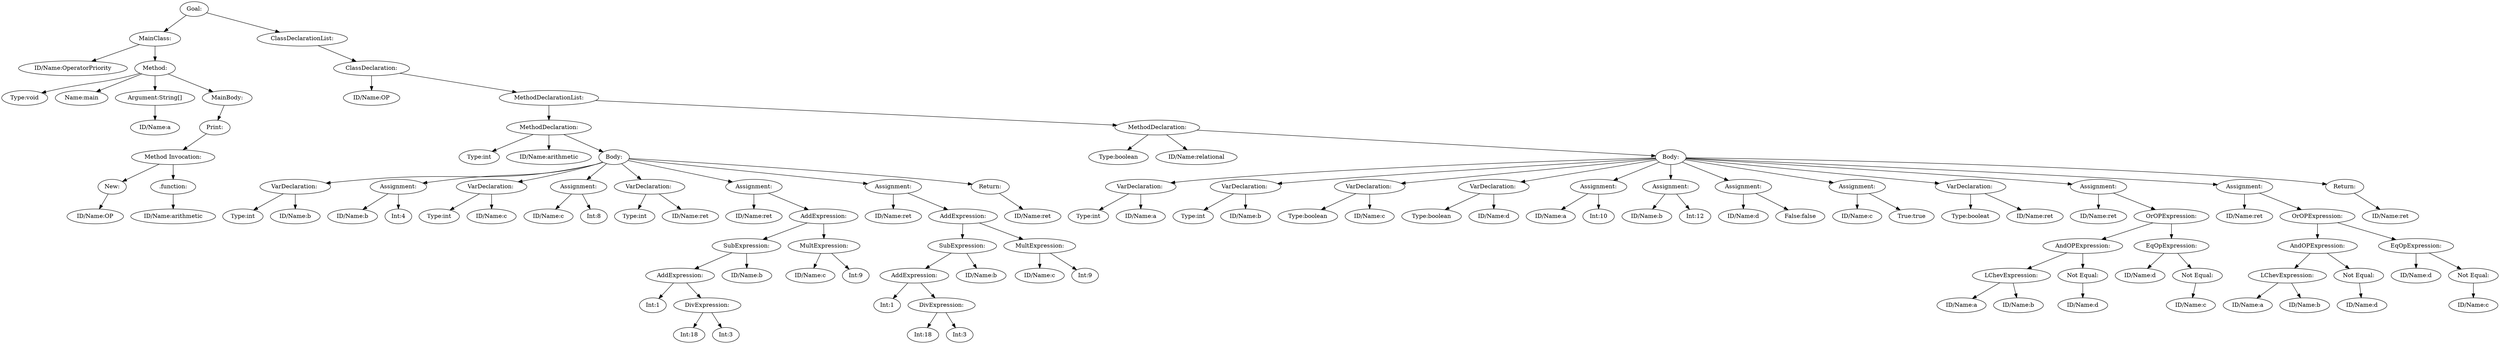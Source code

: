 digraph {
n0 [label="Goal:"];
n1 [label="MainClass:"];
n2 [label="ID/Name:OperatorPriority"];
n1 -> n2
n3 [label="Method:"];
n4 [label="Type:void"];
n3 -> n4
n5 [label="Name:main"];
n3 -> n5
n6 [label="Argument:String[]"];
n7 [label="ID/Name:a"];
n6 -> n7
n3 -> n6
n8 [label="MainBody:"];
n9 [label="Print:"];
n10 [label="Method Invocation:"];
n11 [label="New:"];
n12 [label="ID/Name:OP"];
n11 -> n12
n10 -> n11
n13 [label=".function:"];
n14 [label="ID/Name:arithmetic"];
n13 -> n14
n10 -> n13
n9 -> n10
n8 -> n9
n3 -> n8
n1 -> n3
n0 -> n1
n15 [label="ClassDeclarationList:"];
n16 [label="ClassDeclaration:"];
n17 [label="ID/Name:OP"];
n16 -> n17
n18 [label="MethodDeclarationList:"];
n19 [label="MethodDeclaration:"];
n20 [label="Type:int"];
n19 -> n20
n21 [label="ID/Name:arithmetic"];
n19 -> n21
n22 [label="Body:"];
n23 [label="VarDeclaration: "];
n24 [label="Type:int"];
n23 -> n24
n25 [label="ID/Name:b"];
n23 -> n25
n22 -> n23
n26 [label="Assignment:"];
n27 [label="ID/Name:b"];
n26 -> n27
n28 [label="Int:4"];
n26 -> n28
n22 -> n26
n29 [label="VarDeclaration: "];
n30 [label="Type:int"];
n29 -> n30
n31 [label="ID/Name:c"];
n29 -> n31
n22 -> n29
n32 [label="Assignment:"];
n33 [label="ID/Name:c"];
n32 -> n33
n34 [label="Int:8"];
n32 -> n34
n22 -> n32
n35 [label="VarDeclaration: "];
n36 [label="Type:int"];
n35 -> n36
n37 [label="ID/Name:ret"];
n35 -> n37
n22 -> n35
n38 [label="Assignment:"];
n39 [label="ID/Name:ret"];
n38 -> n39
n40 [label="AddExpression:"];
n41 [label="SubExpression:"];
n42 [label="AddExpression:"];
n43 [label="Int:1"];
n42 -> n43
n44 [label="DivExpression:"];
n45 [label="Int:18"];
n44 -> n45
n46 [label="Int:3"];
n44 -> n46
n42 -> n44
n41 -> n42
n47 [label="ID/Name:b"];
n41 -> n47
n40 -> n41
n48 [label="MultExpression:"];
n49 [label="ID/Name:c"];
n48 -> n49
n50 [label="Int:9"];
n48 -> n50
n40 -> n48
n38 -> n40
n22 -> n38
n51 [label="Assignment:"];
n52 [label="ID/Name:ret"];
n51 -> n52
n53 [label="AddExpression:"];
n54 [label="SubExpression:"];
n55 [label="AddExpression:"];
n56 [label="Int:1"];
n55 -> n56
n57 [label="DivExpression:"];
n58 [label="Int:18"];
n57 -> n58
n59 [label="Int:3"];
n57 -> n59
n55 -> n57
n54 -> n55
n60 [label="ID/Name:b"];
n54 -> n60
n53 -> n54
n61 [label="MultExpression:"];
n62 [label="ID/Name:c"];
n61 -> n62
n63 [label="Int:9"];
n61 -> n63
n53 -> n61
n51 -> n53
n22 -> n51
n64 [label="Return:"];
n65 [label="ID/Name:ret"];
n64 -> n65
n22 -> n64
n19 -> n22
n18 -> n19
n66 [label="MethodDeclaration:"];
n67 [label="Type:boolean"];
n66 -> n67
n68 [label="ID/Name:relational"];
n66 -> n68
n69 [label="Body:"];
n70 [label="VarDeclaration: "];
n71 [label="Type:int"];
n70 -> n71
n72 [label="ID/Name:a"];
n70 -> n72
n69 -> n70
n73 [label="VarDeclaration: "];
n74 [label="Type:int"];
n73 -> n74
n75 [label="ID/Name:b"];
n73 -> n75
n69 -> n73
n76 [label="VarDeclaration: "];
n77 [label="Type:boolean"];
n76 -> n77
n78 [label="ID/Name:c"];
n76 -> n78
n69 -> n76
n79 [label="VarDeclaration: "];
n80 [label="Type:boolean"];
n79 -> n80
n81 [label="ID/Name:d"];
n79 -> n81
n69 -> n79
n82 [label="Assignment:"];
n83 [label="ID/Name:a"];
n82 -> n83
n84 [label="Int:10"];
n82 -> n84
n69 -> n82
n85 [label="Assignment:"];
n86 [label="ID/Name:b"];
n85 -> n86
n87 [label="Int:12"];
n85 -> n87
n69 -> n85
n88 [label="Assignment:"];
n89 [label="ID/Name:d"];
n88 -> n89
n90 [label="False:false"];
n88 -> n90
n69 -> n88
n91 [label="Assignment:"];
n92 [label="ID/Name:c"];
n91 -> n92
n93 [label="True:true"];
n91 -> n93
n69 -> n91
n94 [label="VarDeclaration: "];
n95 [label="Type:booleat"];
n94 -> n95
n96 [label="ID/Name:ret"];
n94 -> n96
n69 -> n94
n97 [label="Assignment:"];
n98 [label="ID/Name:ret"];
n97 -> n98
n99 [label="OrOPExpression:"];
n100 [label="AndOPExpression:"];
n101 [label="LChevExpression:"];
n102 [label="ID/Name:a"];
n101 -> n102
n103 [label="ID/Name:b"];
n101 -> n103
n100 -> n101
n104 [label="Not Equal:"];
n105 [label="ID/Name:d"];
n104 -> n105
n100 -> n104
n99 -> n100
n106 [label="EqOpExpression:"];
n107 [label="ID/Name:d"];
n106 -> n107
n108 [label="Not Equal:"];
n109 [label="ID/Name:c"];
n108 -> n109
n106 -> n108
n99 -> n106
n97 -> n99
n69 -> n97
n110 [label="Assignment:"];
n111 [label="ID/Name:ret"];
n110 -> n111
n112 [label="OrOPExpression:"];
n113 [label="AndOPExpression:"];
n114 [label="LChevExpression:"];
n115 [label="ID/Name:a"];
n114 -> n115
n116 [label="ID/Name:b"];
n114 -> n116
n113 -> n114
n117 [label="Not Equal:"];
n118 [label="ID/Name:d"];
n117 -> n118
n113 -> n117
n112 -> n113
n119 [label="EqOpExpression:"];
n120 [label="ID/Name:d"];
n119 -> n120
n121 [label="Not Equal:"];
n122 [label="ID/Name:c"];
n121 -> n122
n119 -> n121
n112 -> n119
n110 -> n112
n69 -> n110
n123 [label="Return:"];
n124 [label="ID/Name:ret"];
n123 -> n124
n69 -> n123
n66 -> n69
n18 -> n66
n16 -> n18
n15 -> n16
n0 -> n15
}
